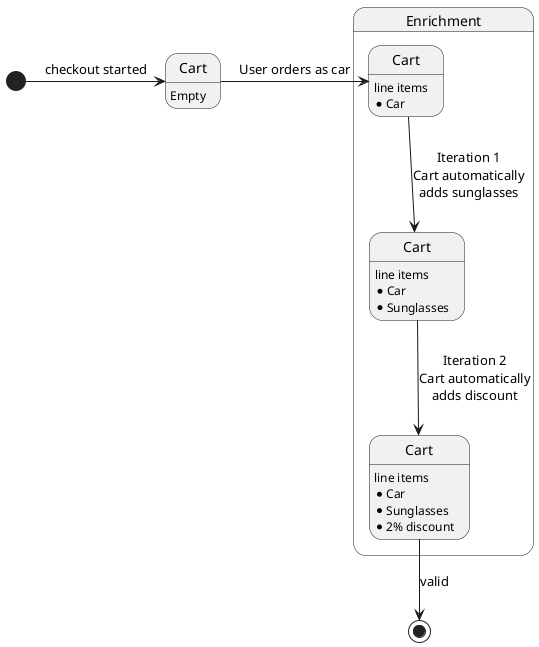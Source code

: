 @startuml

state "Cart" as empty: Empty

state "Enrichment" as validation {
    state "Cart" as car: line items\n* Car
    state "Cart" as glass :  line items\n* Car\n*Sunglasses
    state "Cart" as discount : line items\n* Car\n* Sunglasses\n* 2% discount
}

[*] -right-> empty : checkout started
empty -right-> car : User orders as car
car --> glass : Iteration 1\nCart automatically\nadds sunglasses
glass --> discount : Iteration 2\nCart automatically\nadds discount

discount --> [*]: valid
@enduml
